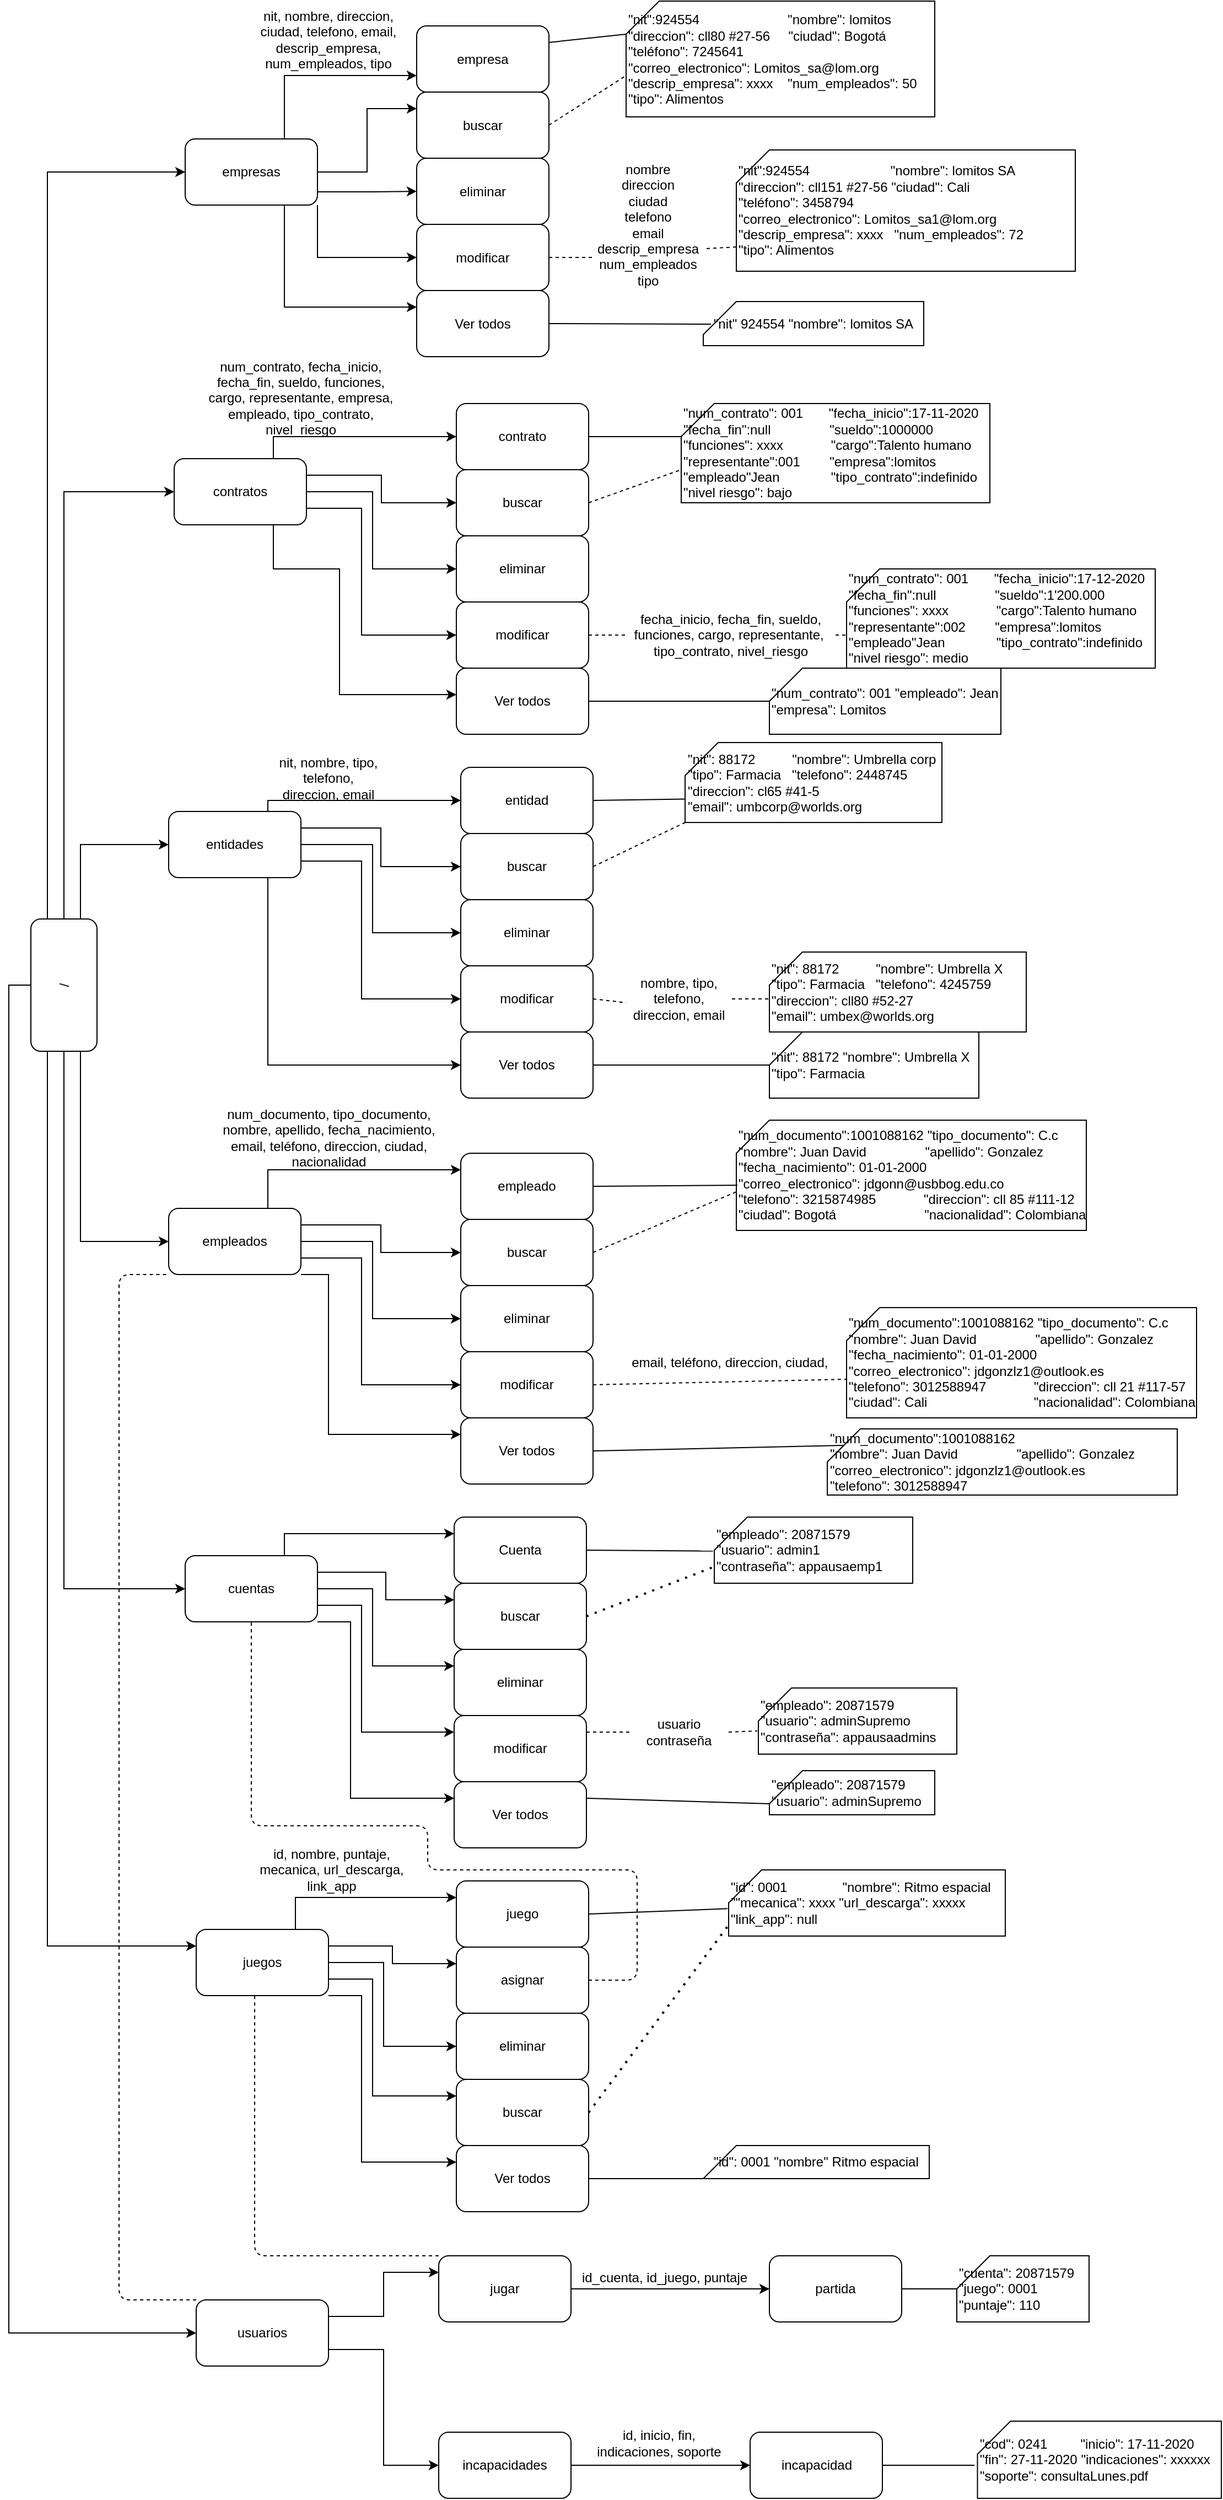 <mxfile version="13.10.0" type="device"><diagram id="vjZFAjosSGQno4ZbHQlG" name="Page-1"><mxGraphModel dx="1067" dy="452" grid="1" gridSize="10" guides="1" tooltips="1" connect="1" arrows="1" fold="1" page="1" pageScale="1" pageWidth="827" pageHeight="1169" math="0" shadow="0"><root><mxCell id="0"/><mxCell id="1" parent="0"/><mxCell id="rd92RlTZiSNELsOL0YGU-113" style="edgeStyle=orthogonalEdgeStyle;rounded=0;orthogonalLoop=1;jettySize=auto;html=1;exitX=0.75;exitY=0;exitDx=0;exitDy=0;entryX=0;entryY=0.25;entryDx=0;entryDy=0;" edge="1" parent="1" source="vlhm1rMPagP3JnCdeA5B-1" target="rd92RlTZiSNELsOL0YGU-107"><mxGeometry relative="1" as="geometry"><Array as="points"><mxPoint x="245" y="1065"/></Array></mxGeometry></mxCell><mxCell id="rd92RlTZiSNELsOL0YGU-114" style="edgeStyle=orthogonalEdgeStyle;rounded=0;orthogonalLoop=1;jettySize=auto;html=1;exitX=1;exitY=0.25;exitDx=0;exitDy=0;entryX=0;entryY=0.5;entryDx=0;entryDy=0;entryPerimeter=0;" edge="1" parent="1" source="vlhm1rMPagP3JnCdeA5B-1" target="rd92RlTZiSNELsOL0YGU-108"><mxGeometry relative="1" as="geometry"/></mxCell><mxCell id="rd92RlTZiSNELsOL0YGU-115" style="edgeStyle=orthogonalEdgeStyle;rounded=0;orthogonalLoop=1;jettySize=auto;html=1;exitX=1;exitY=0.5;exitDx=0;exitDy=0;entryX=0;entryY=0.5;entryDx=0;entryDy=0;" edge="1" parent="1" source="vlhm1rMPagP3JnCdeA5B-1" target="rd92RlTZiSNELsOL0YGU-109"><mxGeometry relative="1" as="geometry"><Array as="points"><mxPoint x="340" y="1130"/><mxPoint x="340" y="1200"/></Array></mxGeometry></mxCell><mxCell id="rd92RlTZiSNELsOL0YGU-116" style="edgeStyle=orthogonalEdgeStyle;rounded=0;orthogonalLoop=1;jettySize=auto;html=1;exitX=1;exitY=0.75;exitDx=0;exitDy=0;entryX=0;entryY=0.5;entryDx=0;entryDy=0;" edge="1" parent="1" source="vlhm1rMPagP3JnCdeA5B-1" target="rd92RlTZiSNELsOL0YGU-110"><mxGeometry relative="1" as="geometry"><Array as="points"><mxPoint x="330" y="1145"/><mxPoint x="330" y="1260"/></Array></mxGeometry></mxCell><mxCell id="rd92RlTZiSNELsOL0YGU-117" style="edgeStyle=orthogonalEdgeStyle;rounded=0;orthogonalLoop=1;jettySize=auto;html=1;exitX=1;exitY=1;exitDx=0;exitDy=0;entryX=0;entryY=0.25;entryDx=0;entryDy=0;" edge="1" parent="1" source="vlhm1rMPagP3JnCdeA5B-1" target="rd92RlTZiSNELsOL0YGU-111"><mxGeometry relative="1" as="geometry"><mxPoint x="400" y="1320" as="targetPoint"/><Array as="points"><mxPoint x="300" y="1160"/><mxPoint x="300" y="1305"/></Array></mxGeometry></mxCell><mxCell id="vlhm1rMPagP3JnCdeA5B-1" value="empleados" style="rounded=1;whiteSpace=wrap;html=1;" parent="1" vertex="1"><mxGeometry x="155" y="1100" width="120" height="60" as="geometry"/></mxCell><mxCell id="rd92RlTZiSNELsOL0YGU-59" style="edgeStyle=orthogonalEdgeStyle;rounded=0;orthogonalLoop=1;jettySize=auto;html=1;exitX=0.75;exitY=0;exitDx=0;exitDy=0;entryX=0;entryY=0.5;entryDx=0;entryDy=0;" edge="1" parent="1" source="vlhm1rMPagP3JnCdeA5B-2" target="rd92RlTZiSNELsOL0YGU-53"><mxGeometry relative="1" as="geometry"/></mxCell><mxCell id="rd92RlTZiSNELsOL0YGU-60" style="edgeStyle=orthogonalEdgeStyle;rounded=0;orthogonalLoop=1;jettySize=auto;html=1;exitX=1;exitY=0.25;exitDx=0;exitDy=0;entryX=0;entryY=0.5;entryDx=0;entryDy=0;" edge="1" parent="1" source="vlhm1rMPagP3JnCdeA5B-2" target="rd92RlTZiSNELsOL0YGU-54"><mxGeometry relative="1" as="geometry"/></mxCell><mxCell id="rd92RlTZiSNELsOL0YGU-61" style="edgeStyle=orthogonalEdgeStyle;rounded=0;orthogonalLoop=1;jettySize=auto;html=1;exitX=1;exitY=0.5;exitDx=0;exitDy=0;entryX=0;entryY=0.5;entryDx=0;entryDy=0;exitPerimeter=0;" edge="1" parent="1" source="vlhm1rMPagP3JnCdeA5B-2" target="rd92RlTZiSNELsOL0YGU-55"><mxGeometry relative="1" as="geometry"><Array as="points"><mxPoint x="340" y="450"/><mxPoint x="340" y="520"/></Array></mxGeometry></mxCell><mxCell id="rd92RlTZiSNELsOL0YGU-62" style="edgeStyle=orthogonalEdgeStyle;rounded=0;orthogonalLoop=1;jettySize=auto;html=1;exitX=1;exitY=0.75;exitDx=0;exitDy=0;entryX=0;entryY=0.5;entryDx=0;entryDy=0;" edge="1" parent="1" source="vlhm1rMPagP3JnCdeA5B-2" target="rd92RlTZiSNELsOL0YGU-56"><mxGeometry relative="1" as="geometry"><Array as="points"><mxPoint x="330" y="465"/><mxPoint x="330" y="580"/></Array></mxGeometry></mxCell><mxCell id="rd92RlTZiSNELsOL0YGU-63" style="edgeStyle=orthogonalEdgeStyle;rounded=0;orthogonalLoop=1;jettySize=auto;html=1;exitX=0.75;exitY=1;exitDx=0;exitDy=0;entryX=0;entryY=0.4;entryDx=0;entryDy=0;entryPerimeter=0;" edge="1" parent="1" source="vlhm1rMPagP3JnCdeA5B-2" target="rd92RlTZiSNELsOL0YGU-57"><mxGeometry relative="1" as="geometry"><Array as="points"><mxPoint x="250" y="520"/><mxPoint x="310" y="520"/><mxPoint x="310" y="634"/></Array></mxGeometry></mxCell><mxCell id="vlhm1rMPagP3JnCdeA5B-2" value="contratos" style="rounded=1;whiteSpace=wrap;html=1;" parent="1" vertex="1"><mxGeometry x="160" y="420" width="120" height="60" as="geometry"/></mxCell><mxCell id="rd92RlTZiSNELsOL0YGU-39" style="edgeStyle=orthogonalEdgeStyle;rounded=0;orthogonalLoop=1;jettySize=auto;html=1;exitX=0.75;exitY=0;exitDx=0;exitDy=0;entryX=0;entryY=0.75;entryDx=0;entryDy=0;" edge="1" parent="1" source="vlhm1rMPagP3JnCdeA5B-3" target="rd92RlTZiSNELsOL0YGU-13"><mxGeometry relative="1" as="geometry"><Array as="points"><mxPoint x="260" y="73"/></Array></mxGeometry></mxCell><mxCell id="rd92RlTZiSNELsOL0YGU-40" style="edgeStyle=orthogonalEdgeStyle;rounded=0;orthogonalLoop=1;jettySize=auto;html=1;exitX=1;exitY=0.5;exitDx=0;exitDy=0;entryX=0;entryY=0.25;entryDx=0;entryDy=0;" edge="1" parent="1" source="vlhm1rMPagP3JnCdeA5B-3" target="rd92RlTZiSNELsOL0YGU-14"><mxGeometry relative="1" as="geometry"/></mxCell><mxCell id="rd92RlTZiSNELsOL0YGU-41" style="edgeStyle=orthogonalEdgeStyle;rounded=0;orthogonalLoop=1;jettySize=auto;html=1;exitX=1;exitY=0.75;exitDx=0;exitDy=0;entryX=0;entryY=0.5;entryDx=0;entryDy=0;" edge="1" parent="1" source="vlhm1rMPagP3JnCdeA5B-3" target="rd92RlTZiSNELsOL0YGU-17"><mxGeometry relative="1" as="geometry"><Array as="points"><mxPoint x="290" y="178"/><mxPoint x="340" y="178"/></Array></mxGeometry></mxCell><mxCell id="rd92RlTZiSNELsOL0YGU-42" style="edgeStyle=orthogonalEdgeStyle;rounded=0;orthogonalLoop=1;jettySize=auto;html=1;exitX=1;exitY=1;exitDx=0;exitDy=0;entryX=0;entryY=0.5;entryDx=0;entryDy=0;" edge="1" parent="1" source="vlhm1rMPagP3JnCdeA5B-3" target="rd92RlTZiSNELsOL0YGU-18"><mxGeometry relative="1" as="geometry"/></mxCell><mxCell id="rd92RlTZiSNELsOL0YGU-43" style="edgeStyle=orthogonalEdgeStyle;rounded=0;orthogonalLoop=1;jettySize=auto;html=1;exitX=0.75;exitY=1;exitDx=0;exitDy=0;entryX=0;entryY=0.25;entryDx=0;entryDy=0;" edge="1" parent="1" source="vlhm1rMPagP3JnCdeA5B-3" target="rd92RlTZiSNELsOL0YGU-19"><mxGeometry relative="1" as="geometry"/></mxCell><mxCell id="vlhm1rMPagP3JnCdeA5B-3" value="empresas" style="rounded=1;whiteSpace=wrap;html=1;" parent="1" vertex="1"><mxGeometry x="170" y="130.0" width="120" height="60" as="geometry"/></mxCell><mxCell id="rd92RlTZiSNELsOL0YGU-88" style="edgeStyle=orthogonalEdgeStyle;rounded=0;orthogonalLoop=1;jettySize=auto;html=1;exitX=0.75;exitY=0;exitDx=0;exitDy=0;entryX=0;entryY=0.5;entryDx=0;entryDy=0;" edge="1" parent="1" source="vlhm1rMPagP3JnCdeA5B-4" target="rd92RlTZiSNELsOL0YGU-83"><mxGeometry relative="1" as="geometry"><Array as="points"><mxPoint x="245" y="730"/></Array></mxGeometry></mxCell><mxCell id="rd92RlTZiSNELsOL0YGU-89" style="edgeStyle=orthogonalEdgeStyle;rounded=0;orthogonalLoop=1;jettySize=auto;html=1;exitX=1;exitY=0.25;exitDx=0;exitDy=0;entryX=0;entryY=0.5;entryDx=0;entryDy=0;" edge="1" parent="1" source="vlhm1rMPagP3JnCdeA5B-4" target="rd92RlTZiSNELsOL0YGU-84"><mxGeometry relative="1" as="geometry"/></mxCell><mxCell id="rd92RlTZiSNELsOL0YGU-90" style="edgeStyle=orthogonalEdgeStyle;rounded=0;orthogonalLoop=1;jettySize=auto;html=1;exitX=1;exitY=0.5;exitDx=0;exitDy=0;entryX=0;entryY=0.5;entryDx=0;entryDy=0;" edge="1" parent="1" source="vlhm1rMPagP3JnCdeA5B-4" target="rd92RlTZiSNELsOL0YGU-85"><mxGeometry relative="1" as="geometry"><Array as="points"><mxPoint x="340" y="770"/><mxPoint x="340" y="850"/></Array></mxGeometry></mxCell><mxCell id="rd92RlTZiSNELsOL0YGU-91" style="edgeStyle=orthogonalEdgeStyle;rounded=0;orthogonalLoop=1;jettySize=auto;html=1;exitX=1;exitY=0.75;exitDx=0;exitDy=0;entryX=0;entryY=0.5;entryDx=0;entryDy=0;" edge="1" parent="1" source="vlhm1rMPagP3JnCdeA5B-4" target="rd92RlTZiSNELsOL0YGU-86"><mxGeometry relative="1" as="geometry"><Array as="points"><mxPoint x="330" y="785"/><mxPoint x="330" y="910"/></Array></mxGeometry></mxCell><mxCell id="rd92RlTZiSNELsOL0YGU-92" style="edgeStyle=orthogonalEdgeStyle;rounded=0;orthogonalLoop=1;jettySize=auto;html=1;exitX=0.75;exitY=1;exitDx=0;exitDy=0;entryX=0;entryY=0.5;entryDx=0;entryDy=0;" edge="1" parent="1" source="vlhm1rMPagP3JnCdeA5B-4" target="rd92RlTZiSNELsOL0YGU-87"><mxGeometry relative="1" as="geometry"/></mxCell><mxCell id="vlhm1rMPagP3JnCdeA5B-4" value="entidades" style="rounded=1;whiteSpace=wrap;html=1;" parent="1" vertex="1"><mxGeometry x="155" y="740" width="120" height="60" as="geometry"/></mxCell><mxCell id="rd92RlTZiSNELsOL0YGU-133" style="edgeStyle=orthogonalEdgeStyle;rounded=0;orthogonalLoop=1;jettySize=auto;html=1;exitX=0.75;exitY=0;exitDx=0;exitDy=0;entryX=0;entryY=0.25;entryDx=0;entryDy=0;" edge="1" parent="1" source="vlhm1rMPagP3JnCdeA5B-5" target="rd92RlTZiSNELsOL0YGU-128"><mxGeometry relative="1" as="geometry"/></mxCell><mxCell id="rd92RlTZiSNELsOL0YGU-134" style="edgeStyle=orthogonalEdgeStyle;rounded=0;orthogonalLoop=1;jettySize=auto;html=1;exitX=1;exitY=0.25;exitDx=0;exitDy=0;entryX=0;entryY=0.25;entryDx=0;entryDy=0;" edge="1" parent="1" source="vlhm1rMPagP3JnCdeA5B-5" target="rd92RlTZiSNELsOL0YGU-129"><mxGeometry relative="1" as="geometry"/></mxCell><mxCell id="rd92RlTZiSNELsOL0YGU-135" style="edgeStyle=orthogonalEdgeStyle;rounded=0;orthogonalLoop=1;jettySize=auto;html=1;exitX=1;exitY=0.5;exitDx=0;exitDy=0;entryX=0;entryY=0.25;entryDx=0;entryDy=0;" edge="1" parent="1" source="vlhm1rMPagP3JnCdeA5B-5" target="rd92RlTZiSNELsOL0YGU-130"><mxGeometry relative="1" as="geometry"><Array as="points"><mxPoint x="340" y="1445"/><mxPoint x="340" y="1515"/></Array></mxGeometry></mxCell><mxCell id="rd92RlTZiSNELsOL0YGU-136" style="edgeStyle=orthogonalEdgeStyle;rounded=0;orthogonalLoop=1;jettySize=auto;html=1;exitX=1;exitY=0.75;exitDx=0;exitDy=0;entryX=0;entryY=0.25;entryDx=0;entryDy=0;" edge="1" parent="1" source="vlhm1rMPagP3JnCdeA5B-5" target="rd92RlTZiSNELsOL0YGU-131"><mxGeometry relative="1" as="geometry"><Array as="points"><mxPoint x="330" y="1460"/><mxPoint x="330" y="1575"/></Array></mxGeometry></mxCell><mxCell id="rd92RlTZiSNELsOL0YGU-137" style="edgeStyle=orthogonalEdgeStyle;rounded=0;orthogonalLoop=1;jettySize=auto;html=1;exitX=1;exitY=1;exitDx=0;exitDy=0;entryX=0;entryY=0.25;entryDx=0;entryDy=0;" edge="1" parent="1" source="vlhm1rMPagP3JnCdeA5B-5" target="rd92RlTZiSNELsOL0YGU-132"><mxGeometry relative="1" as="geometry"><Array as="points"><mxPoint x="320" y="1475"/><mxPoint x="320" y="1635"/></Array></mxGeometry></mxCell><mxCell id="vlhm1rMPagP3JnCdeA5B-5" value="cuentas" style="rounded=1;whiteSpace=wrap;html=1;" parent="1" vertex="1"><mxGeometry x="170" y="1415" width="120" height="60" as="geometry"/></mxCell><mxCell id="rd92RlTZiSNELsOL0YGU-153" style="edgeStyle=orthogonalEdgeStyle;rounded=0;orthogonalLoop=1;jettySize=auto;html=1;exitX=0.75;exitY=0;exitDx=0;exitDy=0;entryX=0;entryY=0.25;entryDx=0;entryDy=0;" edge="1" parent="1" source="vlhm1rMPagP3JnCdeA5B-17" target="rd92RlTZiSNELsOL0YGU-147"><mxGeometry relative="1" as="geometry"/></mxCell><mxCell id="rd92RlTZiSNELsOL0YGU-158" style="edgeStyle=orthogonalEdgeStyle;rounded=0;orthogonalLoop=1;jettySize=auto;html=1;exitX=1;exitY=0.25;exitDx=0;exitDy=0;entryX=0;entryY=0.25;entryDx=0;entryDy=0;" edge="1" parent="1" source="vlhm1rMPagP3JnCdeA5B-17" target="rd92RlTZiSNELsOL0YGU-148"><mxGeometry relative="1" as="geometry"/></mxCell><mxCell id="rd92RlTZiSNELsOL0YGU-159" style="edgeStyle=orthogonalEdgeStyle;rounded=0;orthogonalLoop=1;jettySize=auto;html=1;exitX=1;exitY=0.5;exitDx=0;exitDy=0;entryX=0;entryY=0.5;entryDx=0;entryDy=0;" edge="1" parent="1" source="vlhm1rMPagP3JnCdeA5B-17" target="rd92RlTZiSNELsOL0YGU-149"><mxGeometry relative="1" as="geometry"><Array as="points"><mxPoint x="350" y="1784"/><mxPoint x="350" y="1860"/></Array></mxGeometry></mxCell><mxCell id="rd92RlTZiSNELsOL0YGU-160" style="edgeStyle=orthogonalEdgeStyle;rounded=0;orthogonalLoop=1;jettySize=auto;html=1;exitX=1;exitY=0.75;exitDx=0;exitDy=0;entryX=0;entryY=0.25;entryDx=0;entryDy=0;" edge="1" parent="1" source="vlhm1rMPagP3JnCdeA5B-17" target="rd92RlTZiSNELsOL0YGU-150"><mxGeometry relative="1" as="geometry"><Array as="points"><mxPoint x="340" y="1799"/><mxPoint x="340" y="1905"/></Array></mxGeometry></mxCell><mxCell id="rd92RlTZiSNELsOL0YGU-161" style="edgeStyle=orthogonalEdgeStyle;rounded=0;orthogonalLoop=1;jettySize=auto;html=1;exitX=1;exitY=1;exitDx=0;exitDy=0;entryX=0;entryY=0.25;entryDx=0;entryDy=0;" edge="1" parent="1" source="vlhm1rMPagP3JnCdeA5B-17" target="rd92RlTZiSNELsOL0YGU-151"><mxGeometry relative="1" as="geometry"><Array as="points"><mxPoint x="330" y="1814"/><mxPoint x="330" y="1965"/></Array></mxGeometry></mxCell><mxCell id="vlhm1rMPagP3JnCdeA5B-17" value="juegos" style="rounded=1;whiteSpace=wrap;html=1;" parent="1" vertex="1"><mxGeometry x="180" y="1754" width="120" height="60" as="geometry"/></mxCell><mxCell id="vlhm1rMPagP3JnCdeA5B-46" value="&quot;num_contrato&quot;: 001&amp;nbsp; &amp;nbsp; &amp;nbsp; &amp;nbsp;&quot;fecha_inicio&quot;:17-11-2020&lt;br&gt;&quot;fecha_fin&quot;:null&amp;nbsp; &amp;nbsp; &amp;nbsp; &amp;nbsp; &amp;nbsp; &amp;nbsp; &amp;nbsp; &amp;nbsp; &quot;sueldo&quot;:1000000&lt;br&gt;&quot;funciones&quot;: xxxx&amp;nbsp; &amp;nbsp; &amp;nbsp; &amp;nbsp; &amp;nbsp; &amp;nbsp; &amp;nbsp;&quot;cargo&quot;:Talento humano&lt;br&gt;&quot;representante&quot;:001&amp;nbsp; &amp;nbsp; &amp;nbsp; &amp;nbsp; &quot;empresa&quot;:lomitos&lt;br&gt;&quot;empleado&quot;Jean&amp;nbsp; &amp;nbsp; &amp;nbsp; &amp;nbsp; &amp;nbsp; &amp;nbsp; &amp;nbsp; &quot;tipo_contrato&quot;:indefinido&lt;br&gt;&quot;nivel riesgo&quot;: bajo" style="shape=card;whiteSpace=wrap;html=1;align=left;" parent="1" vertex="1"><mxGeometry x="620" y="370" width="280" height="90" as="geometry"/></mxCell><mxCell id="vlhm1rMPagP3JnCdeA5B-49" value="&quot;num_documento&quot;:1001088162 &quot;tipo_documento&quot;: C.c&lt;br&gt;&quot;nombre&quot;: Juan David&amp;nbsp; &amp;nbsp; &amp;nbsp; &amp;nbsp; &amp;nbsp; &amp;nbsp; &amp;nbsp; &amp;nbsp; &quot;apellido&quot;: Gonzalez&lt;br&gt;&quot;fecha_nacimiento&quot;: 01-01-2000&lt;br&gt;&quot;correo_electronico&quot;: jdgonn@usbbog.edu.co&lt;br&gt;&quot;telefono&quot;: 3215874985&amp;nbsp; &amp;nbsp; &amp;nbsp; &amp;nbsp; &amp;nbsp; &amp;nbsp; &amp;nbsp;&quot;direccion&quot;: cll 85 #111-12&lt;br&gt;&quot;ciudad&quot;: Bogotá&amp;nbsp; &amp;nbsp; &amp;nbsp; &amp;nbsp; &amp;nbsp; &amp;nbsp; &amp;nbsp; &amp;nbsp; &amp;nbsp; &amp;nbsp; &amp;nbsp; &amp;nbsp; &quot;nacionalidad&quot;: Colombiana" style="shape=card;whiteSpace=wrap;html=1;align=left;" parent="1" vertex="1"><mxGeometry x="670" y="1020" width="317.5" height="100" as="geometry"/></mxCell><mxCell id="vlhm1rMPagP3JnCdeA5B-51" value="&quot;nit&quot;:924554&amp;nbsp; &amp;nbsp; &amp;nbsp; &amp;nbsp; &amp;nbsp; &amp;nbsp; &amp;nbsp; &amp;nbsp; &amp;nbsp; &amp;nbsp; &amp;nbsp; &amp;nbsp; &quot;nombre&quot;: lomitos&lt;br&gt;&quot;direccion&quot;: cll80 #27-56&amp;nbsp; &amp;nbsp; &amp;nbsp;&quot;ciudad&quot;: Bogotá&lt;br&gt;&quot;teléfono&quot;: 7245641&lt;br&gt;&quot;correo_electronico&quot;: Lomitos_sa@lom.org&lt;br&gt;&quot;descrip_empresa&quot;: xxxx&amp;nbsp; &amp;nbsp; &quot;num_empleados&quot;: 50&lt;br&gt;&quot;tipo&quot;: Alimentos" style="shape=card;whiteSpace=wrap;html=1;align=left;" parent="1" vertex="1"><mxGeometry x="570" y="5" width="280" height="105" as="geometry"/></mxCell><mxCell id="vlhm1rMPagP3JnCdeA5B-53" value="&quot;nit&quot;: 88172&amp;nbsp; &amp;nbsp; &amp;nbsp; &amp;nbsp; &amp;nbsp; &quot;nombre&quot;: Umbrella corp&lt;br&gt;&quot;tipo&quot;: Farmacia&amp;nbsp; &amp;nbsp;&quot;telefono&quot;: 2448745&lt;br&gt;&quot;direccion&quot;: cl65 #41-5&lt;br&gt;&quot;email&quot;: umbcorp@worlds.org" style="shape=card;whiteSpace=wrap;html=1;align=left;" parent="1" vertex="1"><mxGeometry x="623.5" y="677.5" width="233" height="72.5" as="geometry"/></mxCell><mxCell id="rd92RlTZiSNELsOL0YGU-38" style="edgeStyle=orthogonalEdgeStyle;rounded=0;orthogonalLoop=1;jettySize=auto;html=1;exitX=1;exitY=0.25;exitDx=0;exitDy=0;entryX=0;entryY=0.5;entryDx=0;entryDy=0;" edge="1" parent="1" source="sYiyFRIkfvauhTesuT3d-1" target="vlhm1rMPagP3JnCdeA5B-3"><mxGeometry relative="1" as="geometry"/></mxCell><mxCell id="rd92RlTZiSNELsOL0YGU-52" style="edgeStyle=orthogonalEdgeStyle;rounded=0;orthogonalLoop=1;jettySize=auto;html=1;exitX=1;exitY=0.5;exitDx=0;exitDy=0;entryX=0;entryY=0.5;entryDx=0;entryDy=0;" edge="1" parent="1" source="sYiyFRIkfvauhTesuT3d-1" target="vlhm1rMPagP3JnCdeA5B-2"><mxGeometry relative="1" as="geometry"/></mxCell><mxCell id="rd92RlTZiSNELsOL0YGU-82" style="edgeStyle=orthogonalEdgeStyle;rounded=0;orthogonalLoop=1;jettySize=auto;html=1;exitX=1;exitY=0.75;exitDx=0;exitDy=0;entryX=0;entryY=0.5;entryDx=0;entryDy=0;" edge="1" parent="1" source="sYiyFRIkfvauhTesuT3d-1" target="vlhm1rMPagP3JnCdeA5B-4"><mxGeometry relative="1" as="geometry"/></mxCell><mxCell id="rd92RlTZiSNELsOL0YGU-106" style="edgeStyle=orthogonalEdgeStyle;rounded=0;orthogonalLoop=1;jettySize=auto;html=1;exitX=0;exitY=0.75;exitDx=0;exitDy=0;entryX=0;entryY=0.5;entryDx=0;entryDy=0;" edge="1" parent="1" source="sYiyFRIkfvauhTesuT3d-1" target="vlhm1rMPagP3JnCdeA5B-1"><mxGeometry relative="1" as="geometry"><mxPoint x="70" y="880" as="targetPoint"/></mxGeometry></mxCell><mxCell id="rd92RlTZiSNELsOL0YGU-127" style="edgeStyle=orthogonalEdgeStyle;rounded=0;orthogonalLoop=1;jettySize=auto;html=1;exitX=0;exitY=0.5;exitDx=0;exitDy=0;entryX=0;entryY=0.5;entryDx=0;entryDy=0;" edge="1" parent="1" source="sYiyFRIkfvauhTesuT3d-1" target="vlhm1rMPagP3JnCdeA5B-5"><mxGeometry relative="1" as="geometry"><mxPoint x="70" y="1100" as="targetPoint"/></mxGeometry></mxCell><mxCell id="rd92RlTZiSNELsOL0YGU-146" style="edgeStyle=orthogonalEdgeStyle;rounded=0;orthogonalLoop=1;jettySize=auto;html=1;exitX=0;exitY=0.25;exitDx=0;exitDy=0;entryX=0;entryY=0.25;entryDx=0;entryDy=0;" edge="1" parent="1" source="sYiyFRIkfvauhTesuT3d-1" target="vlhm1rMPagP3JnCdeA5B-17"><mxGeometry relative="1" as="geometry"/></mxCell><mxCell id="rd92RlTZiSNELsOL0YGU-164" style="edgeStyle=orthogonalEdgeStyle;rounded=0;orthogonalLoop=1;jettySize=auto;html=1;exitX=0.5;exitY=0;exitDx=0;exitDy=0;entryX=0;entryY=0.5;entryDx=0;entryDy=0;" edge="1" parent="1" source="sYiyFRIkfvauhTesuT3d-1" target="rd92RlTZiSNELsOL0YGU-163"><mxGeometry relative="1" as="geometry"/></mxCell><mxCell id="sYiyFRIkfvauhTesuT3d-1" value="/" style="rounded=1;whiteSpace=wrap;html=1;rotation=-90;" parent="1" vertex="1"><mxGeometry y="867.5" width="120" height="60" as="geometry"/></mxCell><mxCell id="sYiyFRIkfvauhTesuT3d-20" value="&quot;empleado&quot;: 20871579&lt;br&gt;&quot;usuario&quot;: admin1&lt;br&gt;&quot;contraseña&quot;: appausaemp1" style="shape=card;whiteSpace=wrap;html=1;align=left;" parent="1" vertex="1"><mxGeometry x="650" y="1380" width="180" height="60" as="geometry"/></mxCell><mxCell id="sYiyFRIkfvauhTesuT3d-30" value="num_documento, tipo_documento, nombre, apellido, fecha_nacimiento, email, teléfono, direccion, ciudad, nacionalidad" style="text;html=1;strokeColor=none;fillColor=none;align=center;verticalAlign=middle;whiteSpace=wrap;rounded=0;" parent="1" vertex="1"><mxGeometry x="192.69" y="1010" width="214.62" height="52.02" as="geometry"/></mxCell><mxCell id="sYiyFRIkfvauhTesuT3d-33" value="nit, nombre, tipo, telefono, direccion, email" style="text;html=1;strokeColor=none;fillColor=none;align=center;verticalAlign=middle;whiteSpace=wrap;rounded=0;" parent="1" vertex="1"><mxGeometry x="252" y="690" width="96" height="40" as="geometry"/></mxCell><mxCell id="sYiyFRIkfvauhTesuT3d-35" value="num_contrato, fecha_inicio, fecha_fin, sueldo, funciones, cargo, representante, empresa, empleado, tipo_contrato, nivel_riesgo" style="text;html=1;strokeColor=none;fillColor=none;align=center;verticalAlign=middle;whiteSpace=wrap;rounded=0;" parent="1" vertex="1"><mxGeometry x="180" y="330" width="190" height="70" as="geometry"/></mxCell><mxCell id="sYiyFRIkfvauhTesuT3d-39" value="nit, nombre, direccion, ciudad, telefono, email, descrip_empresa, num_empleados, tipo" style="text;html=1;strokeColor=none;fillColor=none;align=center;verticalAlign=middle;whiteSpace=wrap;rounded=0;" parent="1" vertex="1"><mxGeometry x="230" y="10" width="140" height="60" as="geometry"/></mxCell><mxCell id="sYiyFRIkfvauhTesuT3d-46" value="id, nombre, puntaje, mecanica, url_descarga, link_app" style="text;html=1;strokeColor=none;fillColor=none;align=center;verticalAlign=middle;whiteSpace=wrap;rounded=0;" parent="1" vertex="1"><mxGeometry x="236" y="1680" width="134" height="40" as="geometry"/></mxCell><mxCell id="vlhm1rMPagP3JnCdeA5B-70" value="&quot;id&quot;: 0001&amp;nbsp; &amp;nbsp; &amp;nbsp; &amp;nbsp; &amp;nbsp; &amp;nbsp; &amp;nbsp; &amp;nbsp;&quot;nombre&quot;: Ritmo espacial&lt;br&gt;&quot;&quot;mecanica&quot;: xxxx &quot;url_descarga&quot;: xxxxx&lt;br&gt;&quot;link_app&quot;: null" style="shape=card;whiteSpace=wrap;html=1;align=left;" parent="1" vertex="1"><mxGeometry x="663" y="1700" width="251" height="60" as="geometry"/></mxCell><mxCell id="rd92RlTZiSNELsOL0YGU-13" value="empresa" style="rounded=1;whiteSpace=wrap;html=1;" vertex="1" parent="1"><mxGeometry x="380" y="27.5" width="120" height="60" as="geometry"/></mxCell><mxCell id="rd92RlTZiSNELsOL0YGU-14" value="buscar" style="rounded=1;whiteSpace=wrap;html=1;" vertex="1" parent="1"><mxGeometry x="380" y="87.5" width="120" height="60" as="geometry"/></mxCell><mxCell id="rd92RlTZiSNELsOL0YGU-15" value="" style="endArrow=none;html=1;exitX=0;exitY=0;exitDx=0;exitDy=30;exitPerimeter=0;entryX=1;entryY=0.25;entryDx=0;entryDy=0;" edge="1" parent="1" source="vlhm1rMPagP3JnCdeA5B-51" target="rd92RlTZiSNELsOL0YGU-13"><mxGeometry width="50" height="50" relative="1" as="geometry"><mxPoint x="500" as="sourcePoint"/><mxPoint x="550" y="-50" as="targetPoint"/></mxGeometry></mxCell><mxCell id="rd92RlTZiSNELsOL0YGU-17" value="eliminar" style="rounded=1;whiteSpace=wrap;html=1;" vertex="1" parent="1"><mxGeometry x="380" y="147.5" width="120" height="60" as="geometry"/></mxCell><mxCell id="rd92RlTZiSNELsOL0YGU-18" value="modificar" style="rounded=1;whiteSpace=wrap;html=1;" vertex="1" parent="1"><mxGeometry x="380" y="207.5" width="120" height="60" as="geometry"/></mxCell><mxCell id="rd92RlTZiSNELsOL0YGU-19" value="Ver todos" style="rounded=1;whiteSpace=wrap;html=1;" vertex="1" parent="1"><mxGeometry x="380" y="267.5" width="120" height="60" as="geometry"/></mxCell><mxCell id="rd92RlTZiSNELsOL0YGU-35" value="&quot;nit&quot;:924554&amp;nbsp; &amp;nbsp; &amp;nbsp; &amp;nbsp; &amp;nbsp; &amp;nbsp; &amp;nbsp; &amp;nbsp; &amp;nbsp; &amp;nbsp; &amp;nbsp; &quot;nombre&quot;: lomitos SA&lt;br&gt;&quot;direccion&quot;: cll151 #27-56 &quot;ciudad&quot;: Cali&lt;br&gt;&quot;teléfono&quot;: 3458794&amp;nbsp; &amp;nbsp; &amp;nbsp; &amp;nbsp; &amp;nbsp; &amp;nbsp;&lt;br&gt;&quot;correo_electronico&quot;: Lomitos_sa1@lom.org&lt;br&gt;&quot;descrip_empresa&quot;: xxxx&amp;nbsp; &amp;nbsp;&quot;num_empleados&quot;: 72&lt;br&gt;&quot;tipo&quot;: Alimentos" style="shape=card;whiteSpace=wrap;html=1;align=left;" vertex="1" parent="1"><mxGeometry x="670" y="140" width="307.5" height="110" as="geometry"/></mxCell><mxCell id="rd92RlTZiSNELsOL0YGU-34" value="nombre&lt;br&gt;direccion&lt;br&gt;ciudad&lt;br&gt;telefono&lt;br&gt;email&lt;br&gt;descrip_empresa&lt;br&gt;num_empleados&lt;br&gt;tipo" style="text;html=1;strokeColor=none;fillColor=none;align=center;verticalAlign=middle;whiteSpace=wrap;rounded=0;rotation=0;" vertex="1" parent="1"><mxGeometry x="540" y="147.5" width="100" height="120" as="geometry"/></mxCell><mxCell id="rd92RlTZiSNELsOL0YGU-50" value="&quot;nit&quot; 924554 &quot;nombre&quot;: lomitos SA" style="shape=card;whiteSpace=wrap;html=1;" vertex="1" parent="1"><mxGeometry x="640" y="277.5" width="200" height="40" as="geometry"/></mxCell><mxCell id="rd92RlTZiSNELsOL0YGU-53" value="contrato" style="rounded=1;whiteSpace=wrap;html=1;" vertex="1" parent="1"><mxGeometry x="416" y="370" width="120" height="60" as="geometry"/></mxCell><mxCell id="rd92RlTZiSNELsOL0YGU-54" value="buscar" style="rounded=1;whiteSpace=wrap;html=1;" vertex="1" parent="1"><mxGeometry x="416" y="430" width="120" height="60" as="geometry"/></mxCell><mxCell id="rd92RlTZiSNELsOL0YGU-55" value="eliminar" style="rounded=1;whiteSpace=wrap;html=1;" vertex="1" parent="1"><mxGeometry x="416" y="490" width="120" height="60" as="geometry"/></mxCell><mxCell id="rd92RlTZiSNELsOL0YGU-56" value="modificar" style="rounded=1;whiteSpace=wrap;html=1;" vertex="1" parent="1"><mxGeometry x="416" y="550" width="120" height="60" as="geometry"/></mxCell><mxCell id="rd92RlTZiSNELsOL0YGU-57" value="Ver todos" style="rounded=1;whiteSpace=wrap;html=1;" vertex="1" parent="1"><mxGeometry x="416" y="610" width="120" height="60" as="geometry"/></mxCell><mxCell id="rd92RlTZiSNELsOL0YGU-64" value="" style="endArrow=none;html=1;exitX=1;exitY=0.5;exitDx=0;exitDy=0;entryX=0;entryY=0;entryDx=0;entryDy=30;entryPerimeter=0;" edge="1" parent="1" source="rd92RlTZiSNELsOL0YGU-53" target="vlhm1rMPagP3JnCdeA5B-46"><mxGeometry width="50" height="50" relative="1" as="geometry"><mxPoint x="700" y="450" as="sourcePoint"/><mxPoint x="618" y="400" as="targetPoint"/></mxGeometry></mxCell><mxCell id="rd92RlTZiSNELsOL0YGU-67" value="" style="endArrow=none;dashed=1;html=1;exitX=1;exitY=0.5;exitDx=0;exitDy=0;entryX=0;entryY=0;entryDx=0;entryDy=60;entryPerimeter=0;" edge="1" parent="1" source="rd92RlTZiSNELsOL0YGU-54" target="vlhm1rMPagP3JnCdeA5B-46"><mxGeometry width="50" height="50" relative="1" as="geometry"><mxPoint x="700" y="450" as="sourcePoint"/><mxPoint x="750" y="400" as="targetPoint"/></mxGeometry></mxCell><mxCell id="rd92RlTZiSNELsOL0YGU-69" value="" style="endArrow=none;dashed=1;html=1;exitX=1;exitY=0.5;exitDx=0;exitDy=0;entryX=0;entryY=0;entryDx=0;entryDy=67.5;entryPerimeter=0;" edge="1" parent="1" source="rd92RlTZiSNELsOL0YGU-14" target="vlhm1rMPagP3JnCdeA5B-51"><mxGeometry width="50" height="50" relative="1" as="geometry"><mxPoint x="700" y="150" as="sourcePoint"/><mxPoint x="750" y="100" as="targetPoint"/></mxGeometry></mxCell><mxCell id="rd92RlTZiSNELsOL0YGU-70" value="" style="endArrow=none;dashed=1;html=1;exitX=1;exitY=0.5;exitDx=0;exitDy=0;entryX=0;entryY=0.75;entryDx=0;entryDy=0;" edge="1" parent="1" source="rd92RlTZiSNELsOL0YGU-18" target="rd92RlTZiSNELsOL0YGU-34"><mxGeometry width="50" height="50" relative="1" as="geometry"><mxPoint x="700" y="250" as="sourcePoint"/><mxPoint x="750" y="200" as="targetPoint"/></mxGeometry></mxCell><mxCell id="rd92RlTZiSNELsOL0YGU-71" value="" style="endArrow=none;dashed=1;html=1;exitX=1.03;exitY=0.683;exitDx=0;exitDy=0;entryX=0;entryY=0.8;entryDx=0;entryDy=0;exitPerimeter=0;entryPerimeter=0;" edge="1" parent="1" source="rd92RlTZiSNELsOL0YGU-34" target="rd92RlTZiSNELsOL0YGU-35"><mxGeometry width="50" height="50" relative="1" as="geometry"><mxPoint x="510" y="247.5" as="sourcePoint"/><mxPoint x="544" y="250" as="targetPoint"/></mxGeometry></mxCell><mxCell id="rd92RlTZiSNELsOL0YGU-73" value="&quot;num_contrato&quot;: 001&amp;nbsp; &amp;nbsp; &amp;nbsp; &amp;nbsp;&quot;fecha_inicio&quot;:17-12-2020&lt;br&gt;&quot;fecha_fin&quot;:null&amp;nbsp; &amp;nbsp; &amp;nbsp; &amp;nbsp; &amp;nbsp; &amp;nbsp; &amp;nbsp; &amp;nbsp; &quot;sueldo&quot;:1'200.000&lt;br&gt;&quot;funciones&quot;: xxxx&amp;nbsp; &amp;nbsp; &amp;nbsp; &amp;nbsp; &amp;nbsp; &amp;nbsp; &amp;nbsp;&quot;cargo&quot;:Talento humano&lt;br&gt;&quot;representante&quot;:002&amp;nbsp; &amp;nbsp; &amp;nbsp; &amp;nbsp; &quot;empresa&quot;:lomitos&lt;br&gt;&quot;empleado&quot;Jean&amp;nbsp; &amp;nbsp; &amp;nbsp; &amp;nbsp; &amp;nbsp; &amp;nbsp; &amp;nbsp; &quot;tipo_contrato&quot;:indefinido&lt;br&gt;&quot;nivel riesgo&quot;: medio" style="shape=card;whiteSpace=wrap;html=1;align=left;" vertex="1" parent="1"><mxGeometry x="770" y="520" width="280" height="90" as="geometry"/></mxCell><mxCell id="rd92RlTZiSNELsOL0YGU-74" value="" style="endArrow=none;dashed=1;html=1;exitX=1;exitY=0.5;exitDx=0;exitDy=0;entryX=0;entryY=0;entryDx=0;entryDy=60;entryPerimeter=0;" edge="1" parent="1" source="rd92RlTZiSNELsOL0YGU-72" target="rd92RlTZiSNELsOL0YGU-73"><mxGeometry width="50" height="50" relative="1" as="geometry"><mxPoint x="700" y="510" as="sourcePoint"/><mxPoint x="750" y="460" as="targetPoint"/></mxGeometry></mxCell><mxCell id="rd92RlTZiSNELsOL0YGU-72" value="fecha_inicio, fecha_fin, sueldo, funciones, cargo, representante,&amp;nbsp; tipo_contrato, nivel_riesgo" style="text;html=1;strokeColor=none;fillColor=none;align=center;verticalAlign=middle;whiteSpace=wrap;rounded=0;" vertex="1" parent="1"><mxGeometry x="570" y="560" width="190" height="40" as="geometry"/></mxCell><mxCell id="rd92RlTZiSNELsOL0YGU-77" value="" style="endArrow=none;dashed=1;html=1;exitX=1;exitY=0.5;exitDx=0;exitDy=0;entryX=0;entryY=0.5;entryDx=0;entryDy=0;" edge="1" parent="1" source="rd92RlTZiSNELsOL0YGU-56" target="rd92RlTZiSNELsOL0YGU-72"><mxGeometry width="50" height="50" relative="1" as="geometry"><mxPoint x="536" y="580" as="sourcePoint"/><mxPoint x="770" y="580" as="targetPoint"/></mxGeometry></mxCell><mxCell id="rd92RlTZiSNELsOL0YGU-78" value="&quot;num_contrato&quot;: 001 &quot;empleado&quot;: Jean &quot;empresa&quot;: Lomitos" style="shape=card;whiteSpace=wrap;html=1;align=left;" vertex="1" parent="1"><mxGeometry x="700" y="610" width="210" height="60" as="geometry"/></mxCell><mxCell id="rd92RlTZiSNELsOL0YGU-83" value="entidad" style="rounded=1;whiteSpace=wrap;html=1;" vertex="1" parent="1"><mxGeometry x="420" y="700" width="120" height="60" as="geometry"/></mxCell><mxCell id="rd92RlTZiSNELsOL0YGU-84" value="buscar" style="rounded=1;whiteSpace=wrap;html=1;" vertex="1" parent="1"><mxGeometry x="420" y="760" width="120" height="60" as="geometry"/></mxCell><mxCell id="rd92RlTZiSNELsOL0YGU-85" value="eliminar" style="rounded=1;whiteSpace=wrap;html=1;" vertex="1" parent="1"><mxGeometry x="420" y="820" width="120" height="60" as="geometry"/></mxCell><mxCell id="rd92RlTZiSNELsOL0YGU-86" value="modificar" style="rounded=1;whiteSpace=wrap;html=1;" vertex="1" parent="1"><mxGeometry x="420" y="880" width="120" height="60" as="geometry"/></mxCell><mxCell id="rd92RlTZiSNELsOL0YGU-87" value="Ver todos" style="rounded=1;whiteSpace=wrap;html=1;" vertex="1" parent="1"><mxGeometry x="420" y="940" width="120" height="60" as="geometry"/></mxCell><mxCell id="rd92RlTZiSNELsOL0YGU-96" value="" style="endArrow=none;html=1;exitX=1;exitY=0.5;exitDx=0;exitDy=0;entryX=0;entryY=0;entryDx=0;entryDy=51.25;entryPerimeter=0;" edge="1" parent="1" source="rd92RlTZiSNELsOL0YGU-83" target="vlhm1rMPagP3JnCdeA5B-53"><mxGeometry width="50" height="50" relative="1" as="geometry"><mxPoint x="420" y="700" as="sourcePoint"/><mxPoint x="625" y="732" as="targetPoint"/></mxGeometry></mxCell><mxCell id="rd92RlTZiSNELsOL0YGU-97" value="" style="endArrow=none;dashed=1;html=1;exitX=1;exitY=0.5;exitDx=0;exitDy=0;entryX=0;entryY=1;entryDx=0;entryDy=0;entryPerimeter=0;" edge="1" parent="1" source="rd92RlTZiSNELsOL0YGU-84" target="vlhm1rMPagP3JnCdeA5B-53"><mxGeometry width="50" height="50" relative="1" as="geometry"><mxPoint x="420" y="800" as="sourcePoint"/><mxPoint x="470" y="750" as="targetPoint"/></mxGeometry></mxCell><mxCell id="rd92RlTZiSNELsOL0YGU-99" value="&quot;nit&quot;: 88172&amp;nbsp; &amp;nbsp; &amp;nbsp; &amp;nbsp; &amp;nbsp; &quot;nombre&quot;: Umbrella X&lt;br&gt;&quot;tipo&quot;: Farmacia&amp;nbsp; &amp;nbsp;&quot;telefono&quot;: 4245759 &quot;direccion&quot;: cll80 #52-27&lt;br&gt;&quot;email&quot;: umbex@worlds.org" style="shape=card;whiteSpace=wrap;html=1;align=left;" vertex="1" parent="1"><mxGeometry x="700" y="867.5" width="233" height="72.5" as="geometry"/></mxCell><mxCell id="rd92RlTZiSNELsOL0YGU-101" value="" style="endArrow=none;dashed=1;html=1;exitX=1;exitY=0.5;exitDx=0;exitDy=0;entryX=0;entryY=0.586;entryDx=0;entryDy=0;entryPerimeter=0;" edge="1" parent="1" source="rd92RlTZiSNELsOL0YGU-98" target="rd92RlTZiSNELsOL0YGU-99"><mxGeometry width="50" height="50" relative="1" as="geometry"><mxPoint x="420" y="800" as="sourcePoint"/><mxPoint x="470" y="750" as="targetPoint"/></mxGeometry></mxCell><mxCell id="rd92RlTZiSNELsOL0YGU-98" value="nombre, tipo, telefono, direccion, email" style="text;html=1;strokeColor=none;fillColor=none;align=center;verticalAlign=middle;whiteSpace=wrap;rounded=0;" vertex="1" parent="1"><mxGeometry x="570" y="890" width="96" height="40" as="geometry"/></mxCell><mxCell id="rd92RlTZiSNELsOL0YGU-102" value="" style="endArrow=none;dashed=1;html=1;exitX=1;exitY=0.5;exitDx=0;exitDy=0;entryX=0;entryY=0.586;entryDx=0;entryDy=0;entryPerimeter=0;" edge="1" parent="1" source="rd92RlTZiSNELsOL0YGU-86" target="rd92RlTZiSNELsOL0YGU-98"><mxGeometry width="50" height="50" relative="1" as="geometry"><mxPoint x="540" y="910" as="sourcePoint"/><mxPoint x="700" y="909.985" as="targetPoint"/></mxGeometry></mxCell><mxCell id="rd92RlTZiSNELsOL0YGU-103" value="&quot;nit&quot;: 88172 &quot;nombre&quot;: Umbrella X &quot;tipo&quot;: Farmacia" style="shape=card;whiteSpace=wrap;html=1;align=left;" vertex="1" parent="1"><mxGeometry x="700" y="940" width="190" height="60" as="geometry"/></mxCell><mxCell id="rd92RlTZiSNELsOL0YGU-107" value="empleado" style="rounded=1;whiteSpace=wrap;html=1;" vertex="1" parent="1"><mxGeometry x="420" y="1050" width="120" height="60" as="geometry"/></mxCell><mxCell id="rd92RlTZiSNELsOL0YGU-108" value="buscar" style="rounded=1;whiteSpace=wrap;html=1;" vertex="1" parent="1"><mxGeometry x="420" y="1110" width="120" height="60" as="geometry"/></mxCell><mxCell id="rd92RlTZiSNELsOL0YGU-109" value="eliminar" style="rounded=1;whiteSpace=wrap;html=1;" vertex="1" parent="1"><mxGeometry x="420" y="1170" width="120" height="60" as="geometry"/></mxCell><mxCell id="rd92RlTZiSNELsOL0YGU-110" value="modificar" style="rounded=1;whiteSpace=wrap;html=1;" vertex="1" parent="1"><mxGeometry x="420" y="1230" width="120" height="60" as="geometry"/></mxCell><mxCell id="rd92RlTZiSNELsOL0YGU-111" value="Ver todos" style="rounded=1;whiteSpace=wrap;html=1;" vertex="1" parent="1"><mxGeometry x="420" y="1290" width="120" height="60" as="geometry"/></mxCell><mxCell id="rd92RlTZiSNELsOL0YGU-119" value="" style="endArrow=none;html=1;entryX=0.003;entryY=0.59;entryDx=0;entryDy=0;entryPerimeter=0;" edge="1" parent="1" target="vlhm1rMPagP3JnCdeA5B-49"><mxGeometry width="50" height="50" relative="1" as="geometry"><mxPoint x="540" y="1080" as="sourcePoint"/><mxPoint x="570" y="1090" as="targetPoint"/></mxGeometry></mxCell><mxCell id="rd92RlTZiSNELsOL0YGU-120" value="" style="endArrow=none;dashed=1;html=1;exitX=1;exitY=0.5;exitDx=0;exitDy=0;entryX=0;entryY=0;entryDx=0;entryDy=65;entryPerimeter=0;" edge="1" parent="1" source="rd92RlTZiSNELsOL0YGU-108" target="vlhm1rMPagP3JnCdeA5B-49"><mxGeometry width="50" height="50" relative="1" as="geometry"><mxPoint x="520" y="1140" as="sourcePoint"/><mxPoint x="570" y="1090" as="targetPoint"/></mxGeometry></mxCell><mxCell id="rd92RlTZiSNELsOL0YGU-122" value="&amp;nbsp;email, teléfono, direccion, ciudad," style="text;html=1;strokeColor=none;fillColor=none;align=center;verticalAlign=middle;whiteSpace=wrap;rounded=0;" vertex="1" parent="1"><mxGeometry x="555.38" y="1230" width="214.62" height="20" as="geometry"/></mxCell><mxCell id="rd92RlTZiSNELsOL0YGU-123" value="&quot;num_documento&quot;:1001088162 &quot;tipo_documento&quot;: C.c&lt;br&gt;&quot;nombre&quot;: Juan David&amp;nbsp; &amp;nbsp; &amp;nbsp; &amp;nbsp; &amp;nbsp; &amp;nbsp; &amp;nbsp; &amp;nbsp; &quot;apellido&quot;: Gonzalez&lt;br&gt;&quot;fecha_nacimiento&quot;: 01-01-2000&lt;br&gt;&quot;correo_electronico&quot;: jdgonzlz1@outlook.es&lt;br&gt;&quot;telefono&quot;: 3012588947&amp;nbsp; &amp;nbsp; &amp;nbsp; &amp;nbsp; &amp;nbsp; &amp;nbsp; &amp;nbsp;&quot;direccion&quot;: cll 21 #117-57&lt;br&gt;&quot;ciudad&quot;: Cali&amp;nbsp; &amp;nbsp; &amp;nbsp; &amp;nbsp; &amp;nbsp; &amp;nbsp; &amp;nbsp; &amp;nbsp; &amp;nbsp; &amp;nbsp; &amp;nbsp; &amp;nbsp; &amp;nbsp; &amp;nbsp; &amp;nbsp;&quot;nacionalidad&quot;: Colombiana" style="shape=card;whiteSpace=wrap;html=1;align=left;" vertex="1" parent="1"><mxGeometry x="770" y="1190" width="317.5" height="100" as="geometry"/></mxCell><mxCell id="rd92RlTZiSNELsOL0YGU-124" value="" style="endArrow=none;dashed=1;html=1;exitX=1;exitY=0.5;exitDx=0;exitDy=0;entryX=0;entryY=0;entryDx=0;entryDy=65;entryPerimeter=0;" edge="1" parent="1" source="rd92RlTZiSNELsOL0YGU-110" target="rd92RlTZiSNELsOL0YGU-123"><mxGeometry width="50" height="50" relative="1" as="geometry"><mxPoint x="640" y="1190" as="sourcePoint"/><mxPoint x="690" y="1140" as="targetPoint"/></mxGeometry></mxCell><mxCell id="rd92RlTZiSNELsOL0YGU-125" value="&quot;num_documento&quot;:1001088162&amp;nbsp;&lt;br&gt;&quot;nombre&quot;: Juan David&amp;nbsp; &amp;nbsp; &amp;nbsp; &amp;nbsp; &amp;nbsp; &amp;nbsp; &amp;nbsp; &amp;nbsp; &quot;apellido&quot;: Gonzalez&lt;br&gt;&quot;correo_electronico&quot;: jdgonzlz1@outlook.es&lt;br&gt;&quot;telefono&quot;: 3012588947&amp;nbsp; &amp;nbsp; &amp;nbsp; &amp;nbsp; &amp;nbsp; &amp;nbsp;&amp;nbsp;" style="shape=card;whiteSpace=wrap;html=1;align=left;" vertex="1" parent="1"><mxGeometry x="752.5" y="1300" width="317.5" height="60" as="geometry"/></mxCell><mxCell id="rd92RlTZiSNELsOL0YGU-128" value="Cuenta" style="rounded=1;whiteSpace=wrap;html=1;" vertex="1" parent="1"><mxGeometry x="414" y="1380" width="120" height="60" as="geometry"/></mxCell><mxCell id="rd92RlTZiSNELsOL0YGU-129" value="buscar" style="rounded=1;whiteSpace=wrap;html=1;" vertex="1" parent="1"><mxGeometry x="414" y="1440" width="120" height="60" as="geometry"/></mxCell><mxCell id="rd92RlTZiSNELsOL0YGU-130" value="eliminar" style="rounded=1;whiteSpace=wrap;html=1;" vertex="1" parent="1"><mxGeometry x="414" y="1500" width="120" height="60" as="geometry"/></mxCell><mxCell id="rd92RlTZiSNELsOL0YGU-131" value="modificar" style="rounded=1;whiteSpace=wrap;html=1;" vertex="1" parent="1"><mxGeometry x="414" y="1560" width="120" height="60" as="geometry"/></mxCell><mxCell id="rd92RlTZiSNELsOL0YGU-132" value="Ver todos" style="rounded=1;whiteSpace=wrap;html=1;" vertex="1" parent="1"><mxGeometry x="414" y="1620" width="120" height="60" as="geometry"/></mxCell><mxCell id="rd92RlTZiSNELsOL0YGU-138" value="" style="endArrow=none;html=1;entryX=-0.007;entryY=0.513;entryDx=0;entryDy=0;entryPerimeter=0;exitX=1;exitY=0.5;exitDx=0;exitDy=0;" edge="1" parent="1" source="rd92RlTZiSNELsOL0YGU-128" target="sYiyFRIkfvauhTesuT3d-20"><mxGeometry width="50" height="50" relative="1" as="geometry"><mxPoint x="420" y="1540" as="sourcePoint"/><mxPoint x="470" y="1490" as="targetPoint"/></mxGeometry></mxCell><mxCell id="rd92RlTZiSNELsOL0YGU-140" value="" style="endArrow=none;dashed=1;html=1;dashPattern=1 3;strokeWidth=2;exitX=1;exitY=0.5;exitDx=0;exitDy=0;entryX=0;entryY=0;entryDx=0;entryDy=45;entryPerimeter=0;" edge="1" parent="1" source="rd92RlTZiSNELsOL0YGU-129" target="sYiyFRIkfvauhTesuT3d-20"><mxGeometry width="50" height="50" relative="1" as="geometry"><mxPoint x="420" y="1540" as="sourcePoint"/><mxPoint x="470" y="1490" as="targetPoint"/></mxGeometry></mxCell><mxCell id="rd92RlTZiSNELsOL0YGU-141" value="&quot;empleado&quot;: 20871579&lt;br&gt;&quot;usuario&quot;: adminSupremo" style="shape=card;whiteSpace=wrap;html=1;align=left;" vertex="1" parent="1"><mxGeometry x="700" y="1610" width="150" height="40" as="geometry"/></mxCell><mxCell id="rd92RlTZiSNELsOL0YGU-142" value="&quot;empleado&quot;: 20871579&lt;br&gt;&quot;usuario&quot;: adminSupremo &quot;contraseña&quot;: appausaadmins" style="shape=card;whiteSpace=wrap;html=1;align=left;" vertex="1" parent="1"><mxGeometry x="690" y="1535" width="180" height="60" as="geometry"/></mxCell><mxCell id="rd92RlTZiSNELsOL0YGU-143" value="" style="endArrow=none;dashed=1;html=1;exitX=1;exitY=0.5;exitDx=0;exitDy=0;entryX=-0.006;entryY=0.65;entryDx=0;entryDy=0;entryPerimeter=0;" edge="1" parent="1" source="sYiyFRIkfvauhTesuT3d-16" target="rd92RlTZiSNELsOL0YGU-142"><mxGeometry width="50" height="50" relative="1" as="geometry"><mxPoint x="420" y="1550" as="sourcePoint"/><mxPoint x="470" y="1500" as="targetPoint"/></mxGeometry></mxCell><mxCell id="sYiyFRIkfvauhTesuT3d-16" value="usuario&lt;br&gt;contraseña" style="text;html=1;strokeColor=none;fillColor=none;align=center;verticalAlign=middle;whiteSpace=wrap;rounded=0;" parent="1" vertex="1"><mxGeometry x="573" y="1560" width="90" height="30" as="geometry"/></mxCell><mxCell id="rd92RlTZiSNELsOL0YGU-144" value="" style="endArrow=none;dashed=1;html=1;exitX=1;exitY=0.25;exitDx=0;exitDy=0;entryX=0;entryY=0.5;entryDx=0;entryDy=0;" edge="1" parent="1" source="rd92RlTZiSNELsOL0YGU-131" target="sYiyFRIkfvauhTesuT3d-16"><mxGeometry width="50" height="50" relative="1" as="geometry"><mxPoint x="534" y="1575" as="sourcePoint"/><mxPoint x="572" y="1580" as="targetPoint"/></mxGeometry></mxCell><mxCell id="rd92RlTZiSNELsOL0YGU-147" value="juego" style="rounded=1;whiteSpace=wrap;html=1;" vertex="1" parent="1"><mxGeometry x="416" y="1710" width="120" height="60" as="geometry"/></mxCell><mxCell id="rd92RlTZiSNELsOL0YGU-148" value="asignar" style="rounded=1;whiteSpace=wrap;html=1;" vertex="1" parent="1"><mxGeometry x="416" y="1770" width="120" height="60" as="geometry"/></mxCell><mxCell id="rd92RlTZiSNELsOL0YGU-149" value="eliminar" style="rounded=1;whiteSpace=wrap;html=1;" vertex="1" parent="1"><mxGeometry x="416" y="1830" width="120" height="60" as="geometry"/></mxCell><mxCell id="rd92RlTZiSNELsOL0YGU-150" value="buscar" style="rounded=1;whiteSpace=wrap;html=1;" vertex="1" parent="1"><mxGeometry x="416" y="1890" width="120" height="60" as="geometry"/></mxCell><mxCell id="rd92RlTZiSNELsOL0YGU-151" value="Ver todos" style="rounded=1;whiteSpace=wrap;html=1;" vertex="1" parent="1"><mxGeometry x="416" y="1950" width="120" height="60" as="geometry"/></mxCell><mxCell id="rd92RlTZiSNELsOL0YGU-154" value="" style="endArrow=none;html=1;exitX=1;exitY=0.5;exitDx=0;exitDy=0;entryX=-0.004;entryY=0.586;entryDx=0;entryDy=0;entryPerimeter=0;" edge="1" parent="1" source="rd92RlTZiSNELsOL0YGU-147" target="vlhm1rMPagP3JnCdeA5B-70"><mxGeometry width="50" height="50" relative="1" as="geometry"><mxPoint x="560" y="1860" as="sourcePoint"/><mxPoint x="610" y="1810" as="targetPoint"/></mxGeometry></mxCell><mxCell id="rd92RlTZiSNELsOL0YGU-155" value="" style="endArrow=none;dashed=1;html=1;dashPattern=1 3;strokeWidth=2;exitX=1;exitY=0.5;exitDx=0;exitDy=0;entryX=0;entryY=0;entryDx=0;entryDy=50;entryPerimeter=0;" edge="1" parent="1" source="rd92RlTZiSNELsOL0YGU-150" target="vlhm1rMPagP3JnCdeA5B-70"><mxGeometry width="50" height="50" relative="1" as="geometry"><mxPoint x="560" y="1860" as="sourcePoint"/><mxPoint x="610" y="1810" as="targetPoint"/></mxGeometry></mxCell><mxCell id="rd92RlTZiSNELsOL0YGU-156" value="&quot;id&quot;: 0001 &quot;nombre&quot; Ritmo espacial" style="shape=card;whiteSpace=wrap;html=1;" vertex="1" parent="1"><mxGeometry x="640" y="1950" width="205" height="30" as="geometry"/></mxCell><mxCell id="rd92RlTZiSNELsOL0YGU-170" style="edgeStyle=orthogonalEdgeStyle;rounded=0;orthogonalLoop=1;jettySize=auto;html=1;exitX=1;exitY=0.25;exitDx=0;exitDy=0;entryX=0;entryY=0.25;entryDx=0;entryDy=0;" edge="1" parent="1" source="rd92RlTZiSNELsOL0YGU-163" target="rd92RlTZiSNELsOL0YGU-165"><mxGeometry relative="1" as="geometry"/></mxCell><mxCell id="rd92RlTZiSNELsOL0YGU-171" style="edgeStyle=orthogonalEdgeStyle;rounded=0;orthogonalLoop=1;jettySize=auto;html=1;exitX=1;exitY=0.75;exitDx=0;exitDy=0;entryX=0;entryY=0.5;entryDx=0;entryDy=0;" edge="1" parent="1" source="rd92RlTZiSNELsOL0YGU-163" target="rd92RlTZiSNELsOL0YGU-166"><mxGeometry relative="1" as="geometry"/></mxCell><mxCell id="rd92RlTZiSNELsOL0YGU-163" value="usuarios" style="rounded=1;whiteSpace=wrap;html=1;" vertex="1" parent="1"><mxGeometry x="180" y="2090" width="120" height="60" as="geometry"/></mxCell><mxCell id="rd92RlTZiSNELsOL0YGU-175" style="edgeStyle=orthogonalEdgeStyle;rounded=0;orthogonalLoop=1;jettySize=auto;html=1;exitX=1;exitY=0.5;exitDx=0;exitDy=0;entryX=0;entryY=0.5;entryDx=0;entryDy=0;" edge="1" parent="1" source="rd92RlTZiSNELsOL0YGU-165" target="rd92RlTZiSNELsOL0YGU-174"><mxGeometry relative="1" as="geometry"/></mxCell><mxCell id="rd92RlTZiSNELsOL0YGU-165" value="jugar" style="rounded=1;whiteSpace=wrap;html=1;" vertex="1" parent="1"><mxGeometry x="400" y="2050" width="120" height="60" as="geometry"/></mxCell><mxCell id="rd92RlTZiSNELsOL0YGU-189" style="edgeStyle=orthogonalEdgeStyle;rounded=0;orthogonalLoop=1;jettySize=auto;html=1;exitX=1;exitY=0.5;exitDx=0;exitDy=0;entryX=0;entryY=0.5;entryDx=0;entryDy=0;" edge="1" parent="1" source="rd92RlTZiSNELsOL0YGU-166" target="rd92RlTZiSNELsOL0YGU-188"><mxGeometry relative="1" as="geometry"/></mxCell><mxCell id="rd92RlTZiSNELsOL0YGU-166" value="incapacidades" style="rounded=1;whiteSpace=wrap;html=1;" vertex="1" parent="1"><mxGeometry x="400" y="2210" width="120" height="60" as="geometry"/></mxCell><mxCell id="rd92RlTZiSNELsOL0YGU-167" value="" style="endArrow=none;dashed=1;html=1;exitX=1;exitY=0.5;exitDx=0;exitDy=0;entryX=0.5;entryY=1;entryDx=0;entryDy=0;" edge="1" parent="1" source="rd92RlTZiSNELsOL0YGU-148" target="vlhm1rMPagP3JnCdeA5B-5"><mxGeometry width="50" height="50" relative="1" as="geometry"><mxPoint x="480" y="1620" as="sourcePoint"/><mxPoint x="530" y="1570" as="targetPoint"/><Array as="points"><mxPoint x="580" y="1800"/><mxPoint x="580" y="1700"/><mxPoint x="390" y="1700"/><mxPoint x="390" y="1660"/><mxPoint x="230" y="1660"/></Array></mxGeometry></mxCell><mxCell id="rd92RlTZiSNELsOL0YGU-169" value="" style="endArrow=none;dashed=1;html=1;entryX=0;entryY=1;entryDx=0;entryDy=0;exitX=0;exitY=0;exitDx=0;exitDy=0;" edge="1" parent="1" source="rd92RlTZiSNELsOL0YGU-163" target="vlhm1rMPagP3JnCdeA5B-1"><mxGeometry width="50" height="50" relative="1" as="geometry"><mxPoint x="155" y="2100" as="sourcePoint"/><mxPoint x="530" y="1170" as="targetPoint"/><Array as="points"><mxPoint x="110" y="2090"/><mxPoint x="110" y="1160"/></Array></mxGeometry></mxCell><mxCell id="rd92RlTZiSNELsOL0YGU-173" value="" style="endArrow=none;dashed=1;html=1;exitX=0;exitY=0;exitDx=0;exitDy=0;entryX=0.442;entryY=0.95;entryDx=0;entryDy=0;entryPerimeter=0;" edge="1" parent="1" source="rd92RlTZiSNELsOL0YGU-165" target="vlhm1rMPagP3JnCdeA5B-17"><mxGeometry width="50" height="50" relative="1" as="geometry"><mxPoint x="480" y="2090" as="sourcePoint"/><mxPoint x="530" y="2040" as="targetPoint"/><Array as="points"><mxPoint x="233" y="2050"/></Array></mxGeometry></mxCell><mxCell id="rd92RlTZiSNELsOL0YGU-174" value="partida" style="rounded=1;whiteSpace=wrap;html=1;" vertex="1" parent="1"><mxGeometry x="700" y="2050" width="120" height="60" as="geometry"/></mxCell><mxCell id="rd92RlTZiSNELsOL0YGU-176" value="id_cuenta, id_juego, puntaje" style="text;html=1;strokeColor=none;fillColor=none;align=center;verticalAlign=middle;whiteSpace=wrap;rounded=0;" vertex="1" parent="1"><mxGeometry x="520" y="2060" width="170" height="20" as="geometry"/></mxCell><mxCell id="rd92RlTZiSNELsOL0YGU-177" value="&quot;cuenta&quot;: 20871579 &quot;juego&quot;: 0001&lt;br&gt;&quot;puntaje&quot;: 110" style="shape=card;whiteSpace=wrap;html=1;align=left;" vertex="1" parent="1"><mxGeometry x="870" y="2050" width="120" height="60" as="geometry"/></mxCell><mxCell id="rd92RlTZiSNELsOL0YGU-179" value="" style="endArrow=none;html=1;exitX=1;exitY=0.5;exitDx=0;exitDy=0;entryX=0;entryY=0;entryDx=0;entryDy=30;entryPerimeter=0;" edge="1" parent="1" source="rd92RlTZiSNELsOL0YGU-174" target="rd92RlTZiSNELsOL0YGU-177"><mxGeometry width="50" height="50" relative="1" as="geometry"><mxPoint x="780" y="2050" as="sourcePoint"/><mxPoint x="830" y="2000" as="targetPoint"/></mxGeometry></mxCell><mxCell id="rd92RlTZiSNELsOL0YGU-180" value="" style="endArrow=none;html=1;exitX=1;exitY=0.5;exitDx=0;exitDy=0;entryX=0;entryY=0;entryDx=0;entryDy=30;entryPerimeter=0;" edge="1" parent="1" source="rd92RlTZiSNELsOL0YGU-151" target="rd92RlTZiSNELsOL0YGU-156"><mxGeometry width="50" height="50" relative="1" as="geometry"><mxPoint x="780" y="2050" as="sourcePoint"/><mxPoint x="830" y="2000" as="targetPoint"/></mxGeometry></mxCell><mxCell id="rd92RlTZiSNELsOL0YGU-181" value="" style="endArrow=none;html=1;exitX=1;exitY=0.25;exitDx=0;exitDy=0;entryX=0;entryY=0;entryDx=0;entryDy=30;entryPerimeter=0;" edge="1" parent="1" source="rd92RlTZiSNELsOL0YGU-132" target="rd92RlTZiSNELsOL0YGU-141"><mxGeometry width="50" height="50" relative="1" as="geometry"><mxPoint x="780" y="1550" as="sourcePoint"/><mxPoint x="830" y="1500" as="targetPoint"/></mxGeometry></mxCell><mxCell id="rd92RlTZiSNELsOL0YGU-182" value="" style="endArrow=none;html=1;exitX=1;exitY=0.5;exitDx=0;exitDy=0;entryX=0;entryY=0;entryDx=15;entryDy=15;entryPerimeter=0;" edge="1" parent="1" source="rd92RlTZiSNELsOL0YGU-111" target="rd92RlTZiSNELsOL0YGU-125"><mxGeometry width="50" height="50" relative="1" as="geometry"><mxPoint x="780" y="1350" as="sourcePoint"/><mxPoint x="830" y="1300" as="targetPoint"/></mxGeometry></mxCell><mxCell id="rd92RlTZiSNELsOL0YGU-183" value="" style="endArrow=none;html=1;exitX=1;exitY=0.5;exitDx=0;exitDy=0;entryX=0;entryY=0;entryDx=0;entryDy=30;entryPerimeter=0;" edge="1" parent="1" source="rd92RlTZiSNELsOL0YGU-87" target="rd92RlTZiSNELsOL0YGU-103"><mxGeometry width="50" height="50" relative="1" as="geometry"><mxPoint x="780" y="1050" as="sourcePoint"/><mxPoint x="830" y="1000" as="targetPoint"/></mxGeometry></mxCell><mxCell id="rd92RlTZiSNELsOL0YGU-184" value="" style="endArrow=none;html=1;exitX=1;exitY=0.5;exitDx=0;exitDy=0;entryX=0;entryY=0;entryDx=0;entryDy=30;entryPerimeter=0;" edge="1" parent="1" source="rd92RlTZiSNELsOL0YGU-57" target="rd92RlTZiSNELsOL0YGU-78"><mxGeometry width="50" height="50" relative="1" as="geometry"><mxPoint x="780" y="650" as="sourcePoint"/><mxPoint x="830" y="600" as="targetPoint"/></mxGeometry></mxCell><mxCell id="rd92RlTZiSNELsOL0YGU-186" value="" style="endArrow=none;html=1;exitX=1;exitY=0.5;exitDx=0;exitDy=0;entryX=0.035;entryY=0.513;entryDx=0;entryDy=0;entryPerimeter=0;" edge="1" parent="1" source="rd92RlTZiSNELsOL0YGU-19" target="rd92RlTZiSNELsOL0YGU-50"><mxGeometry width="50" height="50" relative="1" as="geometry"><mxPoint x="780" y="350" as="sourcePoint"/><mxPoint x="830" y="300" as="targetPoint"/></mxGeometry></mxCell><mxCell id="rd92RlTZiSNELsOL0YGU-188" value="incapacidad" style="rounded=1;whiteSpace=wrap;html=1;" vertex="1" parent="1"><mxGeometry x="682.5" y="2210" width="120" height="60" as="geometry"/></mxCell><mxCell id="rd92RlTZiSNELsOL0YGU-190" value="id, inicio, fin, indicaciones, soporte" style="text;html=1;strokeColor=none;fillColor=none;align=center;verticalAlign=middle;whiteSpace=wrap;rounded=0;" vertex="1" parent="1"><mxGeometry x="530" y="2210" width="140" height="20" as="geometry"/></mxCell><mxCell id="rd92RlTZiSNELsOL0YGU-191" value="&quot;cod&quot;: 0241&amp;nbsp; &amp;nbsp; &amp;nbsp; &amp;nbsp; &amp;nbsp;&quot;inicio&quot;: 17-11-2020&lt;br&gt;&quot;fin&quot;: 27-11-2020&amp;nbsp;&quot;indicaciones&quot;: xxxxxx&lt;br&gt;&quot;soporte&quot;: consultaLunes.pdf" style="shape=card;whiteSpace=wrap;html=1;align=left;" vertex="1" parent="1"><mxGeometry x="888.75" y="2200" width="221.25" height="70" as="geometry"/></mxCell><mxCell id="rd92RlTZiSNELsOL0YGU-192" value="" style="endArrow=none;html=1;exitX=1;exitY=0.5;exitDx=0;exitDy=0;entryX=-0.012;entryY=0.571;entryDx=0;entryDy=0;entryPerimeter=0;" edge="1" parent="1" source="rd92RlTZiSNELsOL0YGU-188" target="rd92RlTZiSNELsOL0YGU-191"><mxGeometry width="50" height="50" relative="1" as="geometry"><mxPoint x="760" y="2170" as="sourcePoint"/><mxPoint x="810" y="2120" as="targetPoint"/></mxGeometry></mxCell></root></mxGraphModel></diagram></mxfile>
